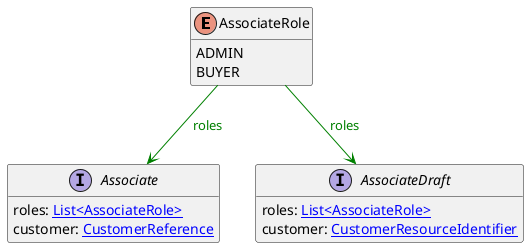 @startuml

hide methods
enum AssociateRole {
    ADMIN
    BUYER
}
interface Associate [[Associate.svg]]  {
    roles: [[AssociateRole.svg List<AssociateRole>]]
    customer: [[CustomerReference.svg CustomerReference]]
}
interface AssociateDraft [[AssociateDraft.svg]]  {
    roles: [[AssociateRole.svg List<AssociateRole>]]
    customer: [[CustomerResourceIdentifier.svg CustomerResourceIdentifier]]
}
AssociateRole --> Associate #green;text:green : "roles"
AssociateRole --> AssociateDraft #green;text:green : "roles"
@enduml
